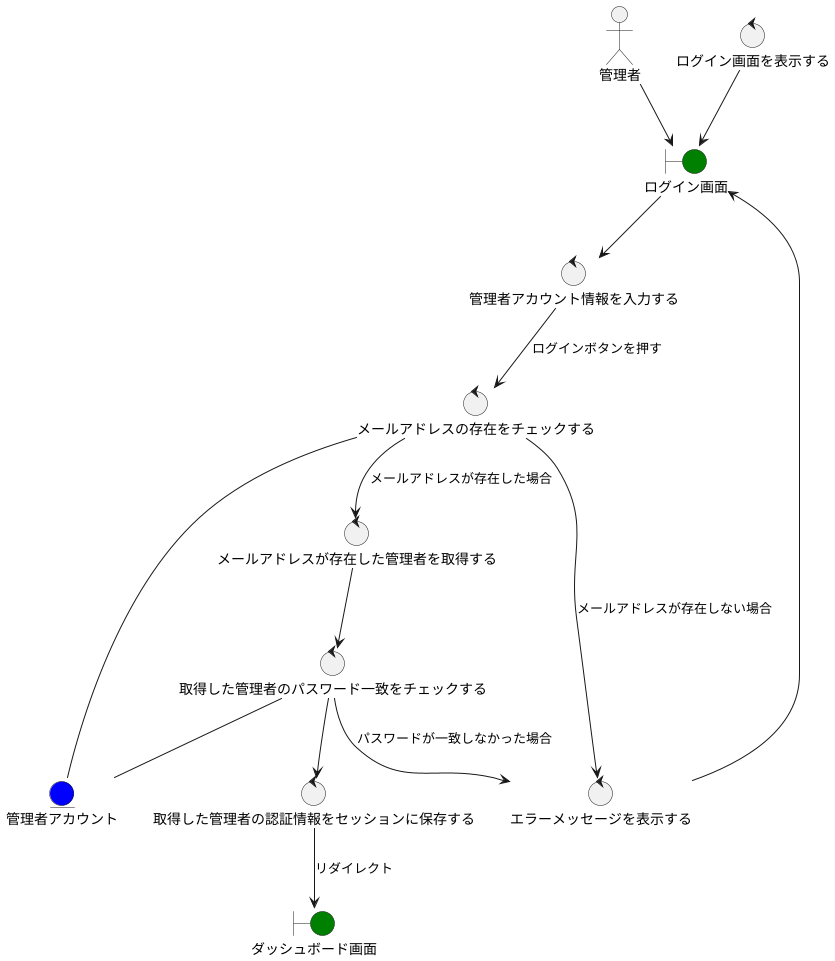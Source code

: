 @startuml robustness-login

actor 管理者
boundary ログイン画面 #green
boundary ダッシュボード画面 #green
control ログイン画面を表示する
control 管理者アカウント情報を入力する
control メールアドレスの存在をチェックする
control メールアドレスが存在した管理者を取得する
control 取得した管理者のパスワード一致をチェックする
control エラーメッセージを表示する
control 取得した管理者の認証情報をセッションに保存する
entity 管理者アカウント #blue

管理者 --> ログイン画面
ログイン画面を表示する --> ログイン画面
ログイン画面 --> 管理者アカウント情報を入力する
管理者アカウント情報を入力する --> メールアドレスの存在をチェックする :ログインボタンを押す
メールアドレスの存在をチェックする --> エラーメッセージを表示する :メールアドレスが存在しない場合
メールアドレスの存在をチェックする --> メールアドレスが存在した管理者を取得する :メールアドレスが存在した場合
メールアドレスの存在をチェックする -- 管理者アカウント
メールアドレスが存在した管理者を取得する --> 取得した管理者のパスワード一致をチェックする
取得した管理者のパスワード一致をチェックする --> エラーメッセージを表示する :パスワードが一致しなかった場合
エラーメッセージを表示する --> ログイン画面
取得した管理者のパスワード一致をチェックする --> 取得した管理者の認証情報をセッションに保存する
取得した管理者のパスワード一致をチェックする -- 管理者アカウント
取得した管理者の認証情報をセッションに保存する --> ダッシュボード画面 :リダイレクト

@enduml
